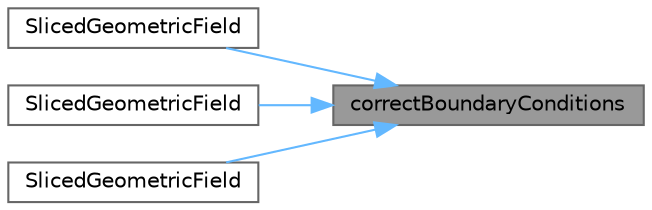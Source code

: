 digraph "correctBoundaryConditions"
{
 // LATEX_PDF_SIZE
  bgcolor="transparent";
  edge [fontname=Helvetica,fontsize=10,labelfontname=Helvetica,labelfontsize=10];
  node [fontname=Helvetica,fontsize=10,shape=box,height=0.2,width=0.4];
  rankdir="RL";
  Node1 [id="Node000001",label="correctBoundaryConditions",height=0.2,width=0.4,color="gray40", fillcolor="grey60", style="filled", fontcolor="black",tooltip=" "];
  Node1 -> Node2 [id="edge1_Node000001_Node000002",dir="back",color="steelblue1",style="solid",tooltip=" "];
  Node2 [id="Node000002",label="SlicedGeometricField",height=0.2,width=0.4,color="grey40", fillcolor="white", style="filled",URL="$classFoam_1_1SlicedGeometricField.html#afd2364ad40231a4a4a558a21144bf51a",tooltip=" "];
  Node1 -> Node3 [id="edge2_Node000001_Node000003",dir="back",color="steelblue1",style="solid",tooltip=" "];
  Node3 [id="Node000003",label="SlicedGeometricField",height=0.2,width=0.4,color="grey40", fillcolor="white", style="filled",URL="$classFoam_1_1SlicedGeometricField.html#a7b9c8c90d0860881573ba852bc563b6c",tooltip=" "];
  Node1 -> Node4 [id="edge3_Node000001_Node000004",dir="back",color="steelblue1",style="solid",tooltip=" "];
  Node4 [id="Node000004",label="SlicedGeometricField",height=0.2,width=0.4,color="grey40", fillcolor="white", style="filled",URL="$classFoam_1_1SlicedGeometricField.html#a584e291bbee66be07052b52ad60796cf",tooltip=" "];
}
